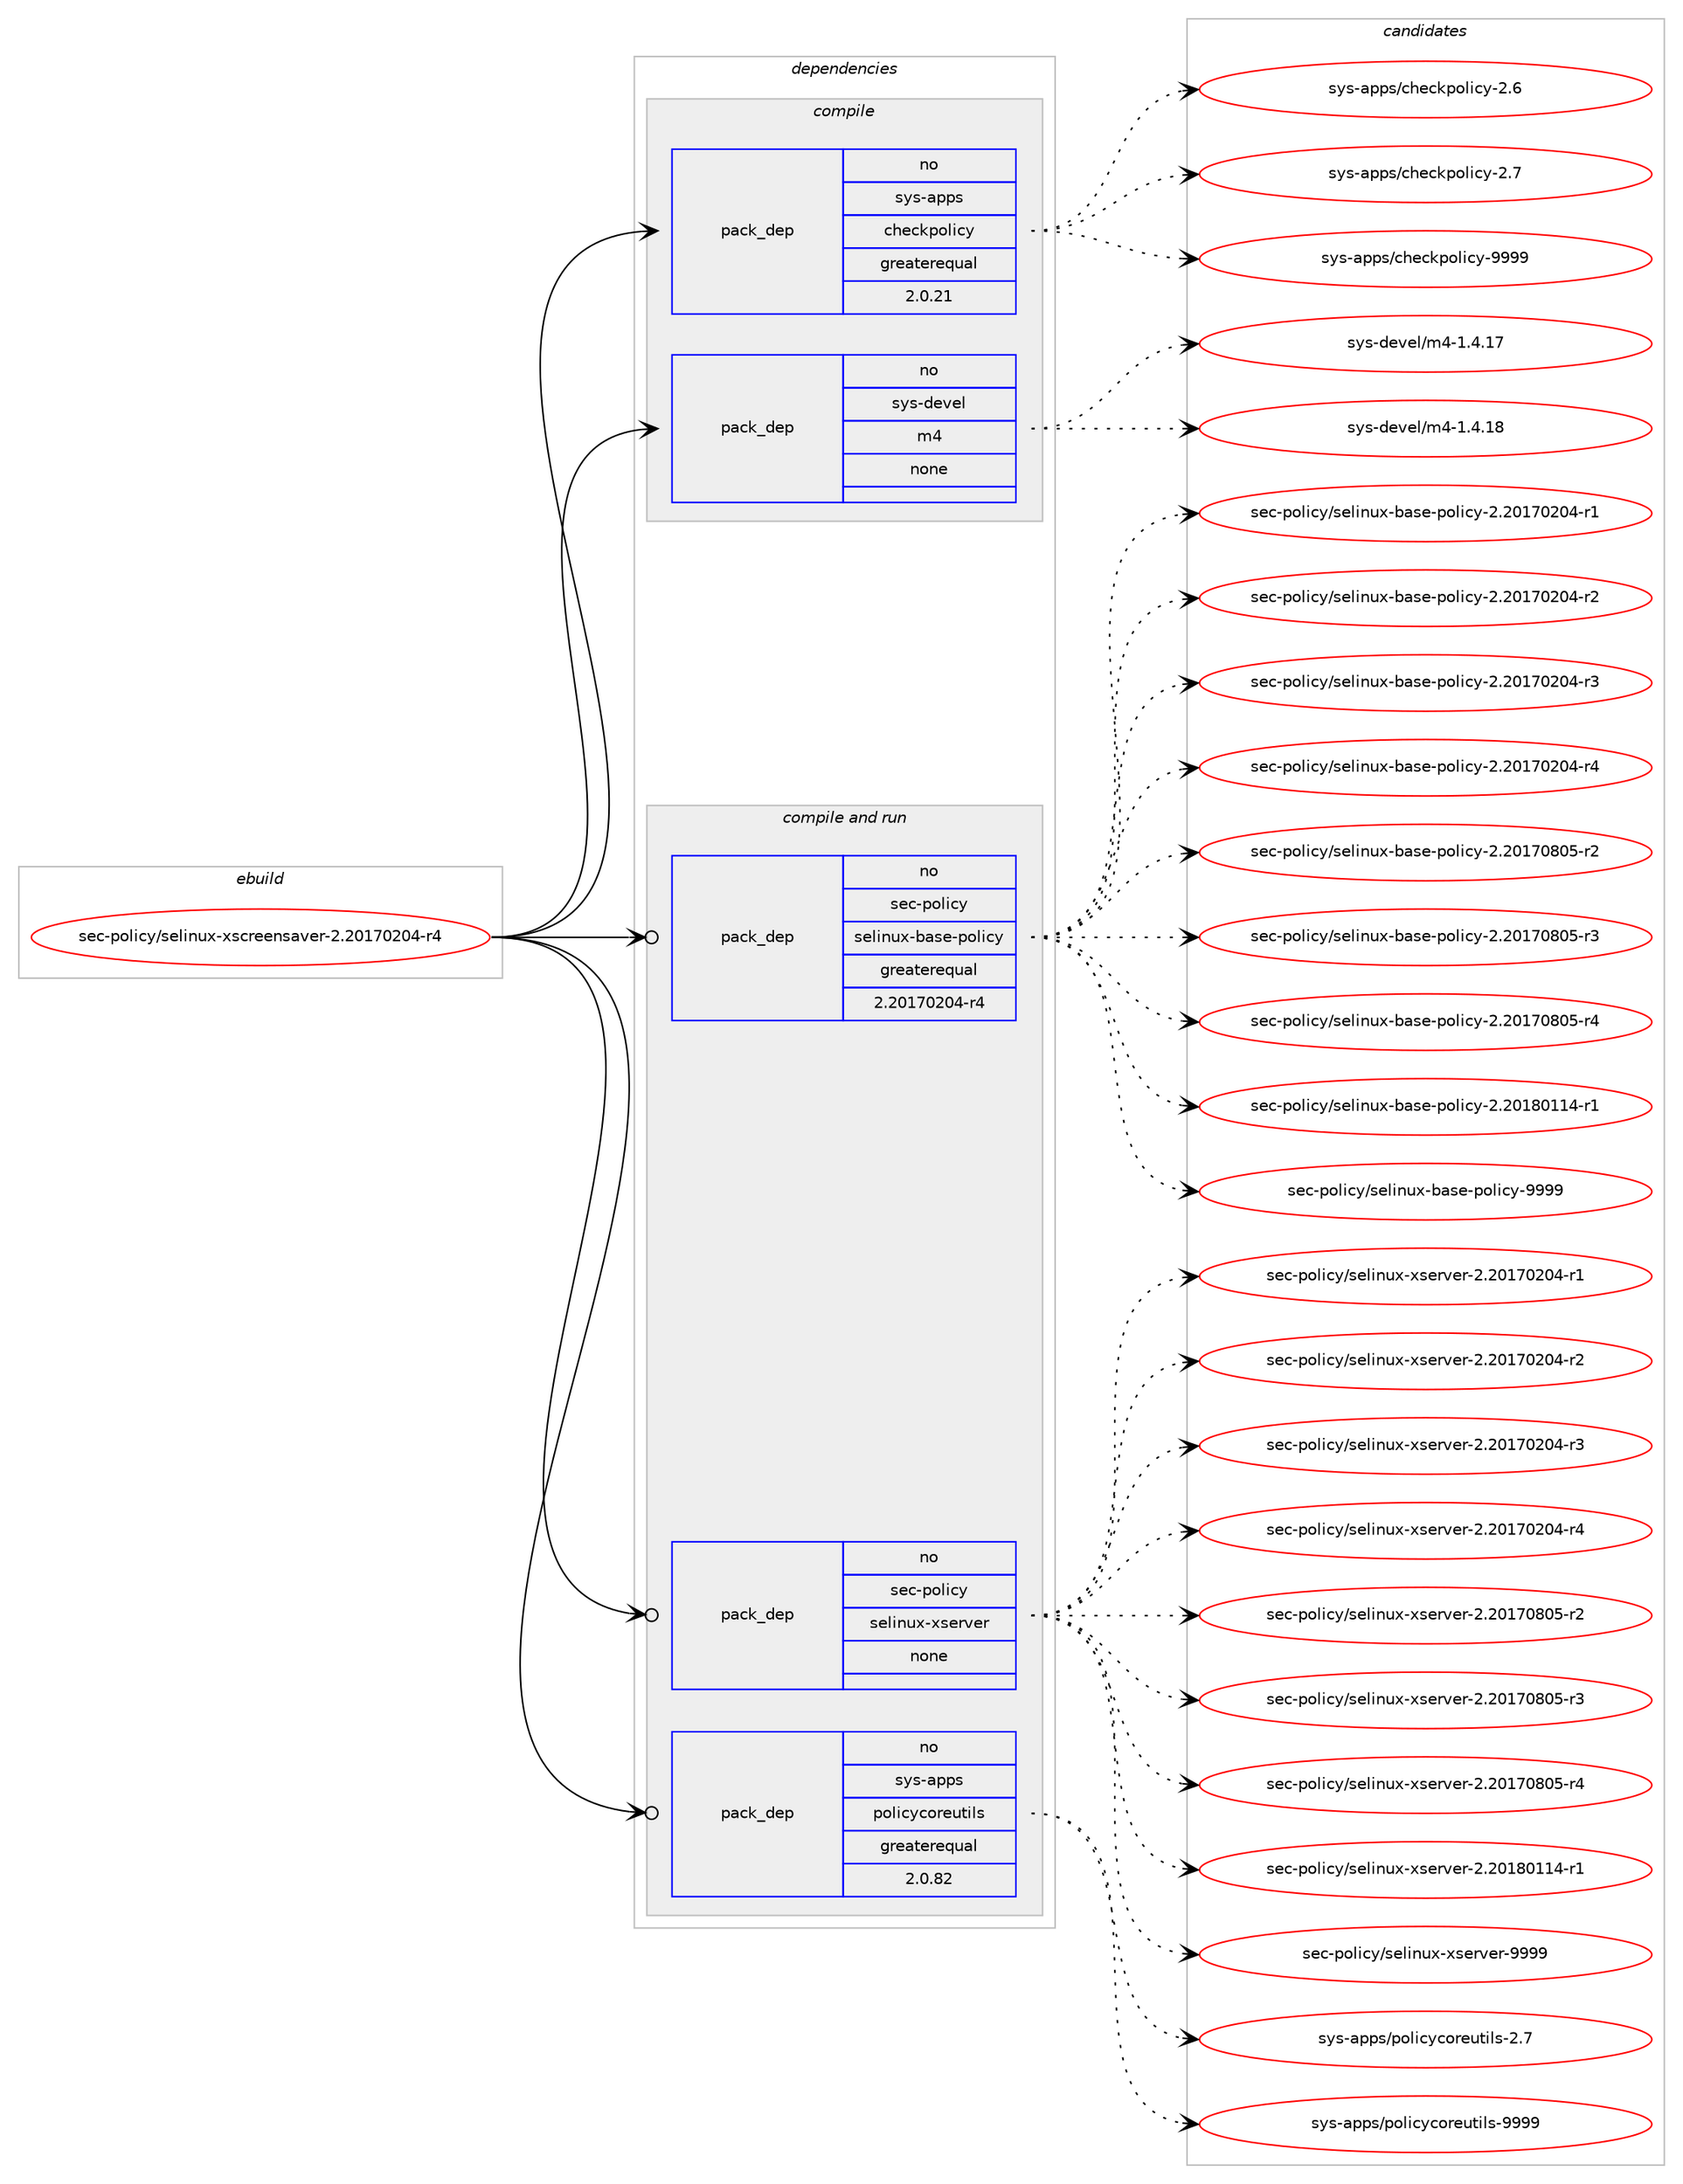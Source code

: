 digraph prolog {

# *************
# Graph options
# *************

newrank=true;
concentrate=true;
compound=true;
graph [rankdir=LR,fontname=Helvetica,fontsize=10,ranksep=1.5];#, ranksep=2.5, nodesep=0.2];
edge  [arrowhead=vee];
node  [fontname=Helvetica,fontsize=10];

# **********
# The ebuild
# **********

subgraph cluster_leftcol {
color=gray;
rank=same;
label=<<i>ebuild</i>>;
id [label="sec-policy/selinux-xscreensaver-2.20170204-r4", color=red, width=4, href="../sec-policy/selinux-xscreensaver-2.20170204-r4.svg"];
}

# ****************
# The dependencies
# ****************

subgraph cluster_midcol {
color=gray;
label=<<i>dependencies</i>>;
subgraph cluster_compile {
fillcolor="#eeeeee";
style=filled;
label=<<i>compile</i>>;
subgraph pack5643 {
dependency6219 [label=<<TABLE BORDER="0" CELLBORDER="1" CELLSPACING="0" CELLPADDING="4" WIDTH="220"><TR><TD ROWSPAN="6" CELLPADDING="30">pack_dep</TD></TR><TR><TD WIDTH="110">no</TD></TR><TR><TD>sys-apps</TD></TR><TR><TD>checkpolicy</TD></TR><TR><TD>greaterequal</TD></TR><TR><TD>2.0.21</TD></TR></TABLE>>, shape=none, color=blue];
}
id:e -> dependency6219:w [weight=20,style="solid",arrowhead="vee"];
subgraph pack5644 {
dependency6220 [label=<<TABLE BORDER="0" CELLBORDER="1" CELLSPACING="0" CELLPADDING="4" WIDTH="220"><TR><TD ROWSPAN="6" CELLPADDING="30">pack_dep</TD></TR><TR><TD WIDTH="110">no</TD></TR><TR><TD>sys-devel</TD></TR><TR><TD>m4</TD></TR><TR><TD>none</TD></TR><TR><TD></TD></TR></TABLE>>, shape=none, color=blue];
}
id:e -> dependency6220:w [weight=20,style="solid",arrowhead="vee"];
}
subgraph cluster_compileandrun {
fillcolor="#eeeeee";
style=filled;
label=<<i>compile and run</i>>;
subgraph pack5645 {
dependency6221 [label=<<TABLE BORDER="0" CELLBORDER="1" CELLSPACING="0" CELLPADDING="4" WIDTH="220"><TR><TD ROWSPAN="6" CELLPADDING="30">pack_dep</TD></TR><TR><TD WIDTH="110">no</TD></TR><TR><TD>sec-policy</TD></TR><TR><TD>selinux-base-policy</TD></TR><TR><TD>greaterequal</TD></TR><TR><TD>2.20170204-r4</TD></TR></TABLE>>, shape=none, color=blue];
}
id:e -> dependency6221:w [weight=20,style="solid",arrowhead="odotvee"];
subgraph pack5646 {
dependency6222 [label=<<TABLE BORDER="0" CELLBORDER="1" CELLSPACING="0" CELLPADDING="4" WIDTH="220"><TR><TD ROWSPAN="6" CELLPADDING="30">pack_dep</TD></TR><TR><TD WIDTH="110">no</TD></TR><TR><TD>sec-policy</TD></TR><TR><TD>selinux-xserver</TD></TR><TR><TD>none</TD></TR><TR><TD></TD></TR></TABLE>>, shape=none, color=blue];
}
id:e -> dependency6222:w [weight=20,style="solid",arrowhead="odotvee"];
subgraph pack5647 {
dependency6223 [label=<<TABLE BORDER="0" CELLBORDER="1" CELLSPACING="0" CELLPADDING="4" WIDTH="220"><TR><TD ROWSPAN="6" CELLPADDING="30">pack_dep</TD></TR><TR><TD WIDTH="110">no</TD></TR><TR><TD>sys-apps</TD></TR><TR><TD>policycoreutils</TD></TR><TR><TD>greaterequal</TD></TR><TR><TD>2.0.82</TD></TR></TABLE>>, shape=none, color=blue];
}
id:e -> dependency6223:w [weight=20,style="solid",arrowhead="odotvee"];
}
subgraph cluster_run {
fillcolor="#eeeeee";
style=filled;
label=<<i>run</i>>;
}
}

# **************
# The candidates
# **************

subgraph cluster_choices {
rank=same;
color=gray;
label=<<i>candidates</i>>;

subgraph choice5643 {
color=black;
nodesep=1;
choice11512111545971121121154799104101991071121111081059912145504654 [label="sys-apps/checkpolicy-2.6", color=red, width=4,href="../sys-apps/checkpolicy-2.6.svg"];
choice11512111545971121121154799104101991071121111081059912145504655 [label="sys-apps/checkpolicy-2.7", color=red, width=4,href="../sys-apps/checkpolicy-2.7.svg"];
choice1151211154597112112115479910410199107112111108105991214557575757 [label="sys-apps/checkpolicy-9999", color=red, width=4,href="../sys-apps/checkpolicy-9999.svg"];
dependency6219:e -> choice11512111545971121121154799104101991071121111081059912145504654:w [style=dotted,weight="100"];
dependency6219:e -> choice11512111545971121121154799104101991071121111081059912145504655:w [style=dotted,weight="100"];
dependency6219:e -> choice1151211154597112112115479910410199107112111108105991214557575757:w [style=dotted,weight="100"];
}
subgraph choice5644 {
color=black;
nodesep=1;
choice11512111545100101118101108471095245494652464955 [label="sys-devel/m4-1.4.17", color=red, width=4,href="../sys-devel/m4-1.4.17.svg"];
choice11512111545100101118101108471095245494652464956 [label="sys-devel/m4-1.4.18", color=red, width=4,href="../sys-devel/m4-1.4.18.svg"];
dependency6220:e -> choice11512111545100101118101108471095245494652464955:w [style=dotted,weight="100"];
dependency6220:e -> choice11512111545100101118101108471095245494652464956:w [style=dotted,weight="100"];
}
subgraph choice5645 {
color=black;
nodesep=1;
choice11510199451121111081059912147115101108105110117120459897115101451121111081059912145504650484955485048524511449 [label="sec-policy/selinux-base-policy-2.20170204-r1", color=red, width=4,href="../sec-policy/selinux-base-policy-2.20170204-r1.svg"];
choice11510199451121111081059912147115101108105110117120459897115101451121111081059912145504650484955485048524511450 [label="sec-policy/selinux-base-policy-2.20170204-r2", color=red, width=4,href="../sec-policy/selinux-base-policy-2.20170204-r2.svg"];
choice11510199451121111081059912147115101108105110117120459897115101451121111081059912145504650484955485048524511451 [label="sec-policy/selinux-base-policy-2.20170204-r3", color=red, width=4,href="../sec-policy/selinux-base-policy-2.20170204-r3.svg"];
choice11510199451121111081059912147115101108105110117120459897115101451121111081059912145504650484955485048524511452 [label="sec-policy/selinux-base-policy-2.20170204-r4", color=red, width=4,href="../sec-policy/selinux-base-policy-2.20170204-r4.svg"];
choice11510199451121111081059912147115101108105110117120459897115101451121111081059912145504650484955485648534511450 [label="sec-policy/selinux-base-policy-2.20170805-r2", color=red, width=4,href="../sec-policy/selinux-base-policy-2.20170805-r2.svg"];
choice11510199451121111081059912147115101108105110117120459897115101451121111081059912145504650484955485648534511451 [label="sec-policy/selinux-base-policy-2.20170805-r3", color=red, width=4,href="../sec-policy/selinux-base-policy-2.20170805-r3.svg"];
choice11510199451121111081059912147115101108105110117120459897115101451121111081059912145504650484955485648534511452 [label="sec-policy/selinux-base-policy-2.20170805-r4", color=red, width=4,href="../sec-policy/selinux-base-policy-2.20170805-r4.svg"];
choice11510199451121111081059912147115101108105110117120459897115101451121111081059912145504650484956484949524511449 [label="sec-policy/selinux-base-policy-2.20180114-r1", color=red, width=4,href="../sec-policy/selinux-base-policy-2.20180114-r1.svg"];
choice1151019945112111108105991214711510110810511011712045989711510145112111108105991214557575757 [label="sec-policy/selinux-base-policy-9999", color=red, width=4,href="../sec-policy/selinux-base-policy-9999.svg"];
dependency6221:e -> choice11510199451121111081059912147115101108105110117120459897115101451121111081059912145504650484955485048524511449:w [style=dotted,weight="100"];
dependency6221:e -> choice11510199451121111081059912147115101108105110117120459897115101451121111081059912145504650484955485048524511450:w [style=dotted,weight="100"];
dependency6221:e -> choice11510199451121111081059912147115101108105110117120459897115101451121111081059912145504650484955485048524511451:w [style=dotted,weight="100"];
dependency6221:e -> choice11510199451121111081059912147115101108105110117120459897115101451121111081059912145504650484955485048524511452:w [style=dotted,weight="100"];
dependency6221:e -> choice11510199451121111081059912147115101108105110117120459897115101451121111081059912145504650484955485648534511450:w [style=dotted,weight="100"];
dependency6221:e -> choice11510199451121111081059912147115101108105110117120459897115101451121111081059912145504650484955485648534511451:w [style=dotted,weight="100"];
dependency6221:e -> choice11510199451121111081059912147115101108105110117120459897115101451121111081059912145504650484955485648534511452:w [style=dotted,weight="100"];
dependency6221:e -> choice11510199451121111081059912147115101108105110117120459897115101451121111081059912145504650484956484949524511449:w [style=dotted,weight="100"];
dependency6221:e -> choice1151019945112111108105991214711510110810511011712045989711510145112111108105991214557575757:w [style=dotted,weight="100"];
}
subgraph choice5646 {
color=black;
nodesep=1;
choice115101994511211110810599121471151011081051101171204512011510111411810111445504650484955485048524511449 [label="sec-policy/selinux-xserver-2.20170204-r1", color=red, width=4,href="../sec-policy/selinux-xserver-2.20170204-r1.svg"];
choice115101994511211110810599121471151011081051101171204512011510111411810111445504650484955485048524511450 [label="sec-policy/selinux-xserver-2.20170204-r2", color=red, width=4,href="../sec-policy/selinux-xserver-2.20170204-r2.svg"];
choice115101994511211110810599121471151011081051101171204512011510111411810111445504650484955485048524511451 [label="sec-policy/selinux-xserver-2.20170204-r3", color=red, width=4,href="../sec-policy/selinux-xserver-2.20170204-r3.svg"];
choice115101994511211110810599121471151011081051101171204512011510111411810111445504650484955485048524511452 [label="sec-policy/selinux-xserver-2.20170204-r4", color=red, width=4,href="../sec-policy/selinux-xserver-2.20170204-r4.svg"];
choice115101994511211110810599121471151011081051101171204512011510111411810111445504650484955485648534511450 [label="sec-policy/selinux-xserver-2.20170805-r2", color=red, width=4,href="../sec-policy/selinux-xserver-2.20170805-r2.svg"];
choice115101994511211110810599121471151011081051101171204512011510111411810111445504650484955485648534511451 [label="sec-policy/selinux-xserver-2.20170805-r3", color=red, width=4,href="../sec-policy/selinux-xserver-2.20170805-r3.svg"];
choice115101994511211110810599121471151011081051101171204512011510111411810111445504650484955485648534511452 [label="sec-policy/selinux-xserver-2.20170805-r4", color=red, width=4,href="../sec-policy/selinux-xserver-2.20170805-r4.svg"];
choice115101994511211110810599121471151011081051101171204512011510111411810111445504650484956484949524511449 [label="sec-policy/selinux-xserver-2.20180114-r1", color=red, width=4,href="../sec-policy/selinux-xserver-2.20180114-r1.svg"];
choice11510199451121111081059912147115101108105110117120451201151011141181011144557575757 [label="sec-policy/selinux-xserver-9999", color=red, width=4,href="../sec-policy/selinux-xserver-9999.svg"];
dependency6222:e -> choice115101994511211110810599121471151011081051101171204512011510111411810111445504650484955485048524511449:w [style=dotted,weight="100"];
dependency6222:e -> choice115101994511211110810599121471151011081051101171204512011510111411810111445504650484955485048524511450:w [style=dotted,weight="100"];
dependency6222:e -> choice115101994511211110810599121471151011081051101171204512011510111411810111445504650484955485048524511451:w [style=dotted,weight="100"];
dependency6222:e -> choice115101994511211110810599121471151011081051101171204512011510111411810111445504650484955485048524511452:w [style=dotted,weight="100"];
dependency6222:e -> choice115101994511211110810599121471151011081051101171204512011510111411810111445504650484955485648534511450:w [style=dotted,weight="100"];
dependency6222:e -> choice115101994511211110810599121471151011081051101171204512011510111411810111445504650484955485648534511451:w [style=dotted,weight="100"];
dependency6222:e -> choice115101994511211110810599121471151011081051101171204512011510111411810111445504650484955485648534511452:w [style=dotted,weight="100"];
dependency6222:e -> choice115101994511211110810599121471151011081051101171204512011510111411810111445504650484956484949524511449:w [style=dotted,weight="100"];
dependency6222:e -> choice11510199451121111081059912147115101108105110117120451201151011141181011144557575757:w [style=dotted,weight="100"];
}
subgraph choice5647 {
color=black;
nodesep=1;
choice115121115459711211211547112111108105991219911111410111711610510811545504655 [label="sys-apps/policycoreutils-2.7", color=red, width=4,href="../sys-apps/policycoreutils-2.7.svg"];
choice11512111545971121121154711211110810599121991111141011171161051081154557575757 [label="sys-apps/policycoreutils-9999", color=red, width=4,href="../sys-apps/policycoreutils-9999.svg"];
dependency6223:e -> choice115121115459711211211547112111108105991219911111410111711610510811545504655:w [style=dotted,weight="100"];
dependency6223:e -> choice11512111545971121121154711211110810599121991111141011171161051081154557575757:w [style=dotted,weight="100"];
}
}

}
